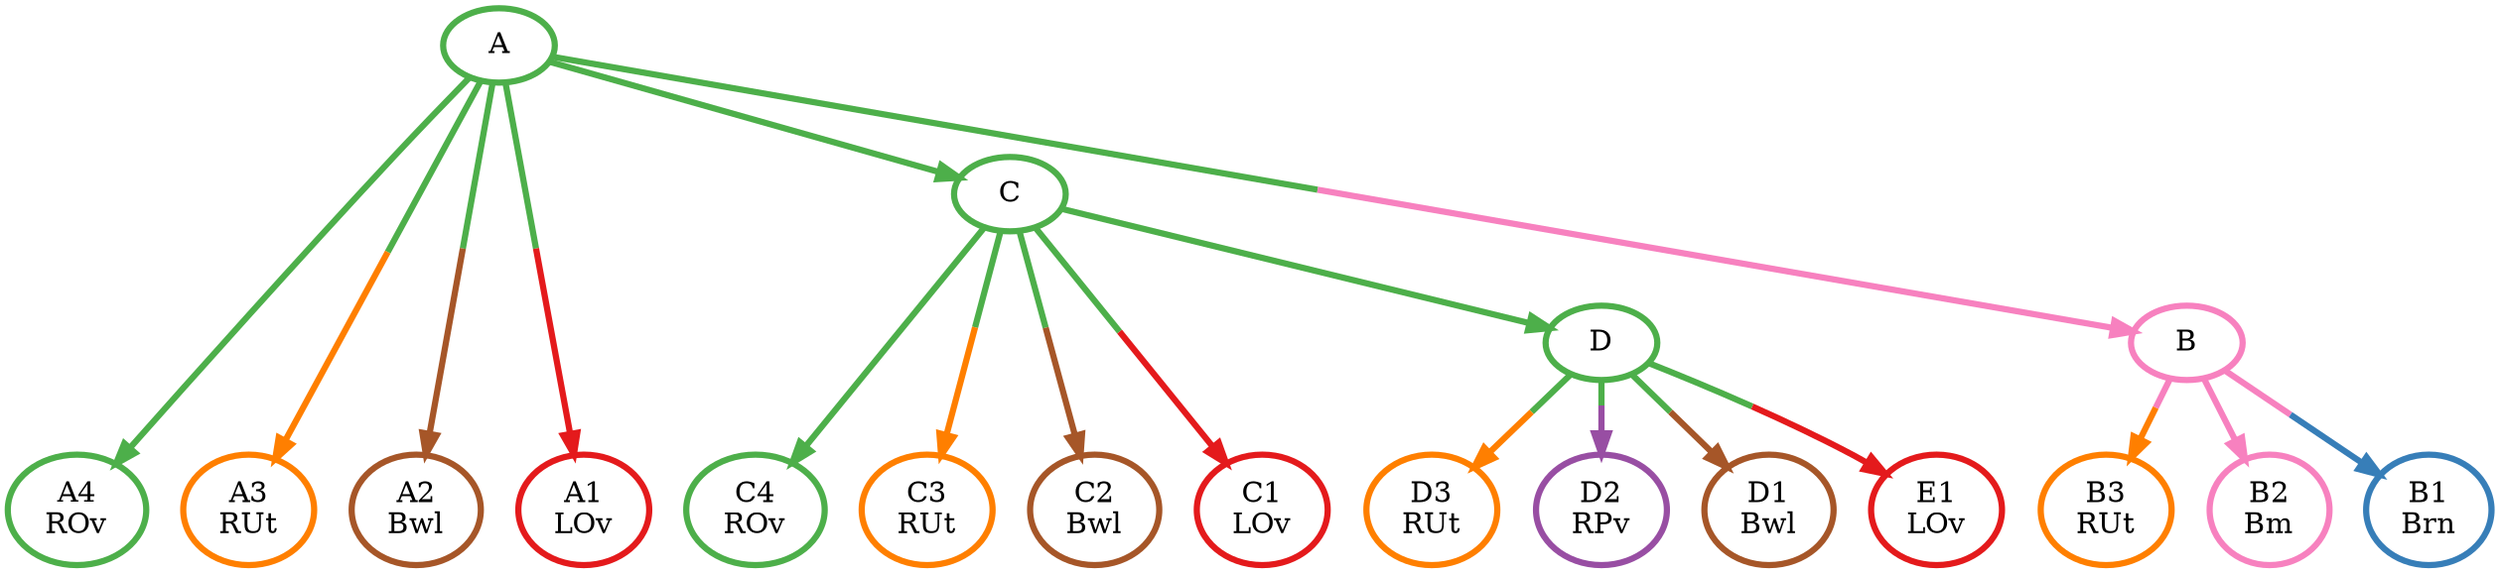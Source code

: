 digraph T {
	{
		rank=same
		18 [penwidth=3,colorscheme=set19,color=5,label="D3\nRUt"]
		17 [penwidth=3,colorscheme=set19,color=4,label="D2\nRPv"]
		16 [penwidth=3,colorscheme=set19,color=7,label="D1\nBwl"]
		15 [penwidth=3,colorscheme=set19,color=3,label="C4\nROv"]
		14 [penwidth=3,colorscheme=set19,color=5,label="C3\nRUt"]
		13 [penwidth=3,colorscheme=set19,color=7,label="C2\nBwl"]
		12 [penwidth=3,colorscheme=set19,color=1,label="C1\nLOv"]
		11 [penwidth=3,colorscheme=set19,color=5,label="B3\nRUt"]
		10 [penwidth=3,colorscheme=set19,color=8,label="B2\nBm"]
		9 [penwidth=3,colorscheme=set19,color=2,label="B1\nBrn"]
		8 [penwidth=3,colorscheme=set19,color=3,label="A4\nROv"]
		7 [penwidth=3,colorscheme=set19,color=5,label="A3\nRUt"]
		6 [penwidth=3,colorscheme=set19,color=7,label="A2\nBwl"]
		5 [penwidth=3,colorscheme=set19,color=1,label="A1\nLOv"]
		4 [penwidth=3,colorscheme=set19,color=1,label="E1\nLOv"]
	}
	3 [penwidth=3,colorscheme=set19,color=3,label="D"]
	2 [penwidth=3,colorscheme=set19,color=3,label="C"]
	1 [penwidth=3,colorscheme=set19,color=8,label="B"]
	0 [penwidth=3,colorscheme=set19,color=3,label="A"]
	3 -> 18 [penwidth=3,colorscheme=set19,color="3;0.5:5"]
	3 -> 17 [penwidth=3,colorscheme=set19,color="3;0.5:4"]
	3 -> 16 [penwidth=3,colorscheme=set19,color="3;0.5:7"]
	3 -> 4 [penwidth=3,colorscheme=set19,color="3;0.5:1"]
	2 -> 15 [penwidth=3,colorscheme=set19,color=3]
	2 -> 14 [penwidth=3,colorscheme=set19,color="3;0.5:5"]
	2 -> 13 [penwidth=3,colorscheme=set19,color="3;0.5:7"]
	2 -> 12 [penwidth=3,colorscheme=set19,color="3;0.5:1"]
	2 -> 3 [penwidth=3,colorscheme=set19,color=3]
	1 -> 11 [penwidth=3,colorscheme=set19,color="8;0.5:5"]
	1 -> 10 [penwidth=3,colorscheme=set19,color=8]
	1 -> 9 [penwidth=3,colorscheme=set19,color="8;0.5:2"]
	0 -> 8 [penwidth=3,colorscheme=set19,color=3]
	0 -> 7 [penwidth=3,colorscheme=set19,color="3;0.5:5"]
	0 -> 6 [penwidth=3,colorscheme=set19,color="3;0.5:7"]
	0 -> 5 [penwidth=3,colorscheme=set19,color="3;0.5:1"]
	0 -> 2 [penwidth=3,colorscheme=set19,color=3]
	0 -> 1 [penwidth=3,colorscheme=set19,color="3;0.5:8"]
}
